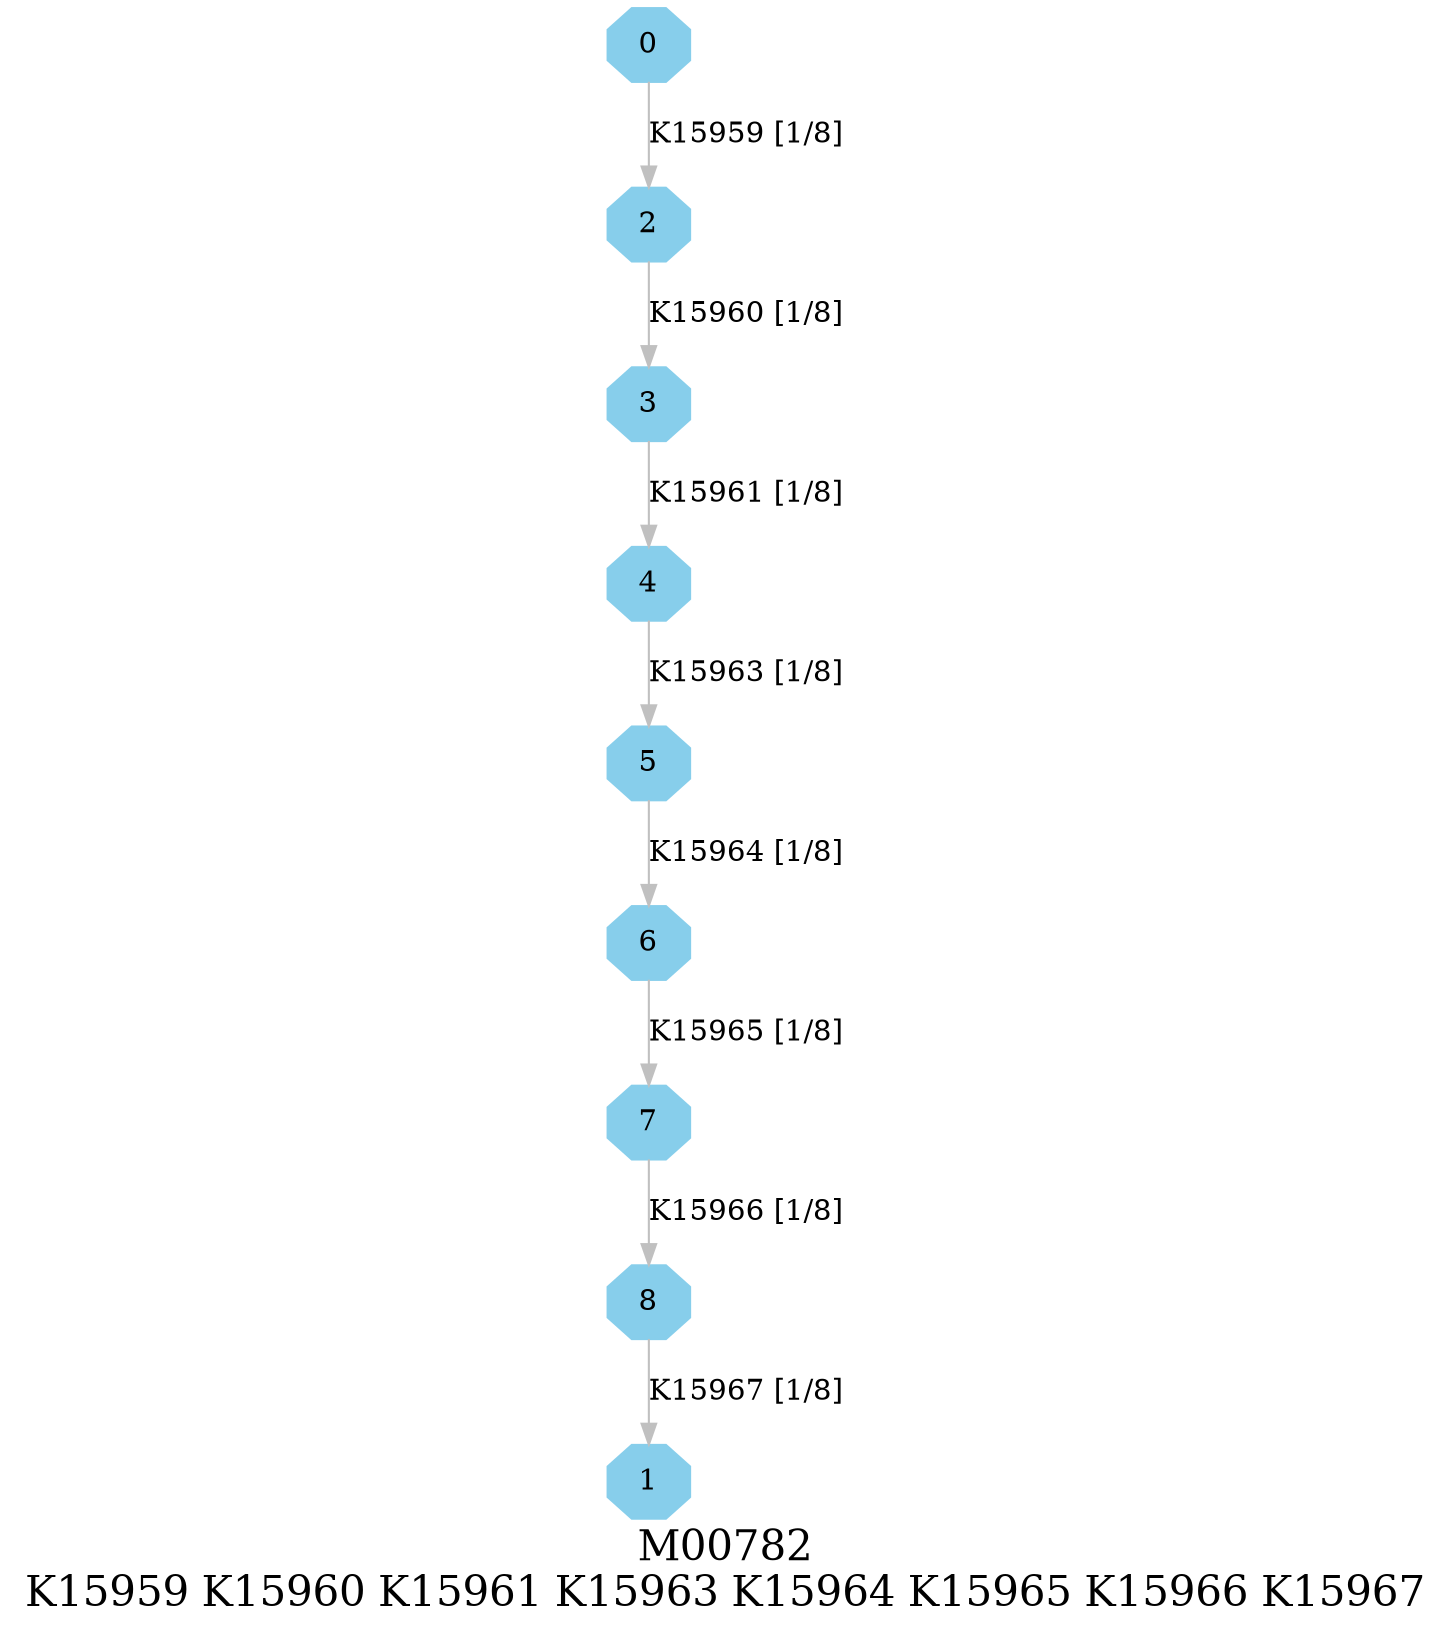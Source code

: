 digraph G {
graph [label="M00782
K15959 K15960 K15961 K15963 K15964 K15965 K15966 K15967",fontsize=20];
node [shape=box,style=filled];
edge [len=3,color=grey];
{node [width=.3,height=.3,shape=octagon,style=filled,color=skyblue] 0 1 2 3 4 5 6 7 8 }
0 -> 2 [label="K15959 [1/8]"];
2 -> 3 [label="K15960 [1/8]"];
3 -> 4 [label="K15961 [1/8]"];
4 -> 5 [label="K15963 [1/8]"];
5 -> 6 [label="K15964 [1/8]"];
6 -> 7 [label="K15965 [1/8]"];
7 -> 8 [label="K15966 [1/8]"];
8 -> 1 [label="K15967 [1/8]"];
}